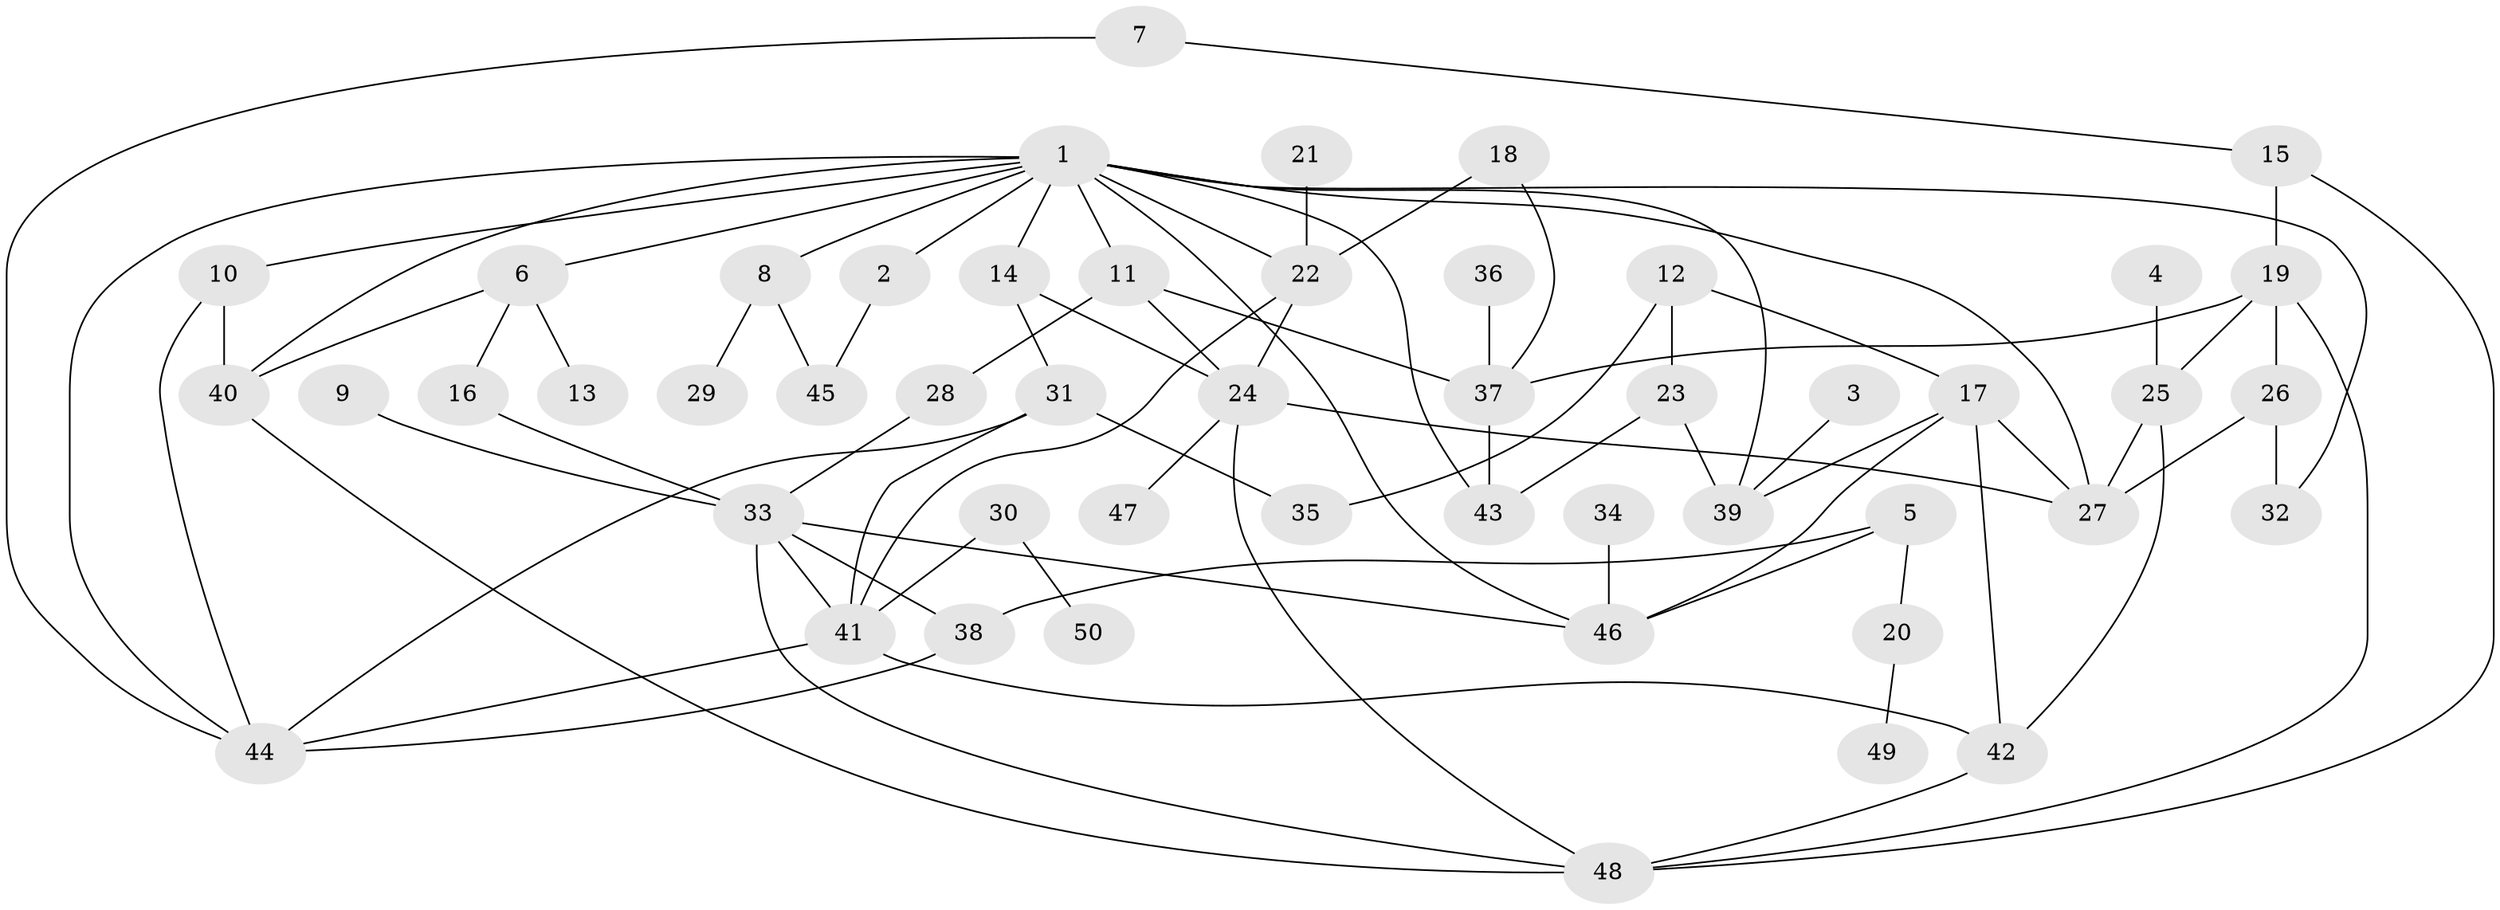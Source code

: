 // original degree distribution, {7: 0.02, 10: 0.01, 3: 0.22, 6: 0.03, 4: 0.17, 5: 0.03, 2: 0.25, 1: 0.27}
// Generated by graph-tools (version 1.1) at 2025/25/03/09/25 03:25:34]
// undirected, 50 vertices, 82 edges
graph export_dot {
graph [start="1"]
  node [color=gray90,style=filled];
  1;
  2;
  3;
  4;
  5;
  6;
  7;
  8;
  9;
  10;
  11;
  12;
  13;
  14;
  15;
  16;
  17;
  18;
  19;
  20;
  21;
  22;
  23;
  24;
  25;
  26;
  27;
  28;
  29;
  30;
  31;
  32;
  33;
  34;
  35;
  36;
  37;
  38;
  39;
  40;
  41;
  42;
  43;
  44;
  45;
  46;
  47;
  48;
  49;
  50;
  1 -- 2 [weight=1.0];
  1 -- 6 [weight=1.0];
  1 -- 8 [weight=1.0];
  1 -- 10 [weight=1.0];
  1 -- 11 [weight=1.0];
  1 -- 14 [weight=2.0];
  1 -- 22 [weight=1.0];
  1 -- 27 [weight=1.0];
  1 -- 32 [weight=2.0];
  1 -- 39 [weight=1.0];
  1 -- 40 [weight=1.0];
  1 -- 43 [weight=1.0];
  1 -- 44 [weight=1.0];
  1 -- 46 [weight=1.0];
  2 -- 45 [weight=1.0];
  3 -- 39 [weight=1.0];
  4 -- 25 [weight=1.0];
  5 -- 20 [weight=1.0];
  5 -- 38 [weight=1.0];
  5 -- 46 [weight=1.0];
  6 -- 13 [weight=1.0];
  6 -- 16 [weight=1.0];
  6 -- 40 [weight=1.0];
  7 -- 15 [weight=1.0];
  7 -- 44 [weight=1.0];
  8 -- 29 [weight=1.0];
  8 -- 45 [weight=1.0];
  9 -- 33 [weight=1.0];
  10 -- 40 [weight=1.0];
  10 -- 44 [weight=1.0];
  11 -- 24 [weight=1.0];
  11 -- 28 [weight=1.0];
  11 -- 37 [weight=1.0];
  12 -- 17 [weight=1.0];
  12 -- 23 [weight=1.0];
  12 -- 35 [weight=1.0];
  14 -- 24 [weight=1.0];
  14 -- 31 [weight=1.0];
  15 -- 19 [weight=1.0];
  15 -- 48 [weight=1.0];
  16 -- 33 [weight=1.0];
  17 -- 27 [weight=1.0];
  17 -- 39 [weight=1.0];
  17 -- 42 [weight=1.0];
  17 -- 46 [weight=1.0];
  18 -- 22 [weight=1.0];
  18 -- 37 [weight=1.0];
  19 -- 25 [weight=1.0];
  19 -- 26 [weight=1.0];
  19 -- 37 [weight=1.0];
  19 -- 48 [weight=1.0];
  20 -- 49 [weight=1.0];
  21 -- 22 [weight=1.0];
  22 -- 24 [weight=1.0];
  22 -- 41 [weight=1.0];
  23 -- 39 [weight=1.0];
  23 -- 43 [weight=1.0];
  24 -- 27 [weight=1.0];
  24 -- 47 [weight=1.0];
  24 -- 48 [weight=1.0];
  25 -- 27 [weight=1.0];
  25 -- 42 [weight=1.0];
  26 -- 27 [weight=1.0];
  26 -- 32 [weight=1.0];
  28 -- 33 [weight=1.0];
  30 -- 41 [weight=1.0];
  30 -- 50 [weight=1.0];
  31 -- 35 [weight=1.0];
  31 -- 41 [weight=1.0];
  31 -- 44 [weight=1.0];
  33 -- 38 [weight=1.0];
  33 -- 41 [weight=1.0];
  33 -- 46 [weight=1.0];
  33 -- 48 [weight=1.0];
  34 -- 46 [weight=1.0];
  36 -- 37 [weight=1.0];
  37 -- 43 [weight=1.0];
  38 -- 44 [weight=1.0];
  40 -- 48 [weight=1.0];
  41 -- 42 [weight=1.0];
  41 -- 44 [weight=1.0];
  42 -- 48 [weight=1.0];
}
